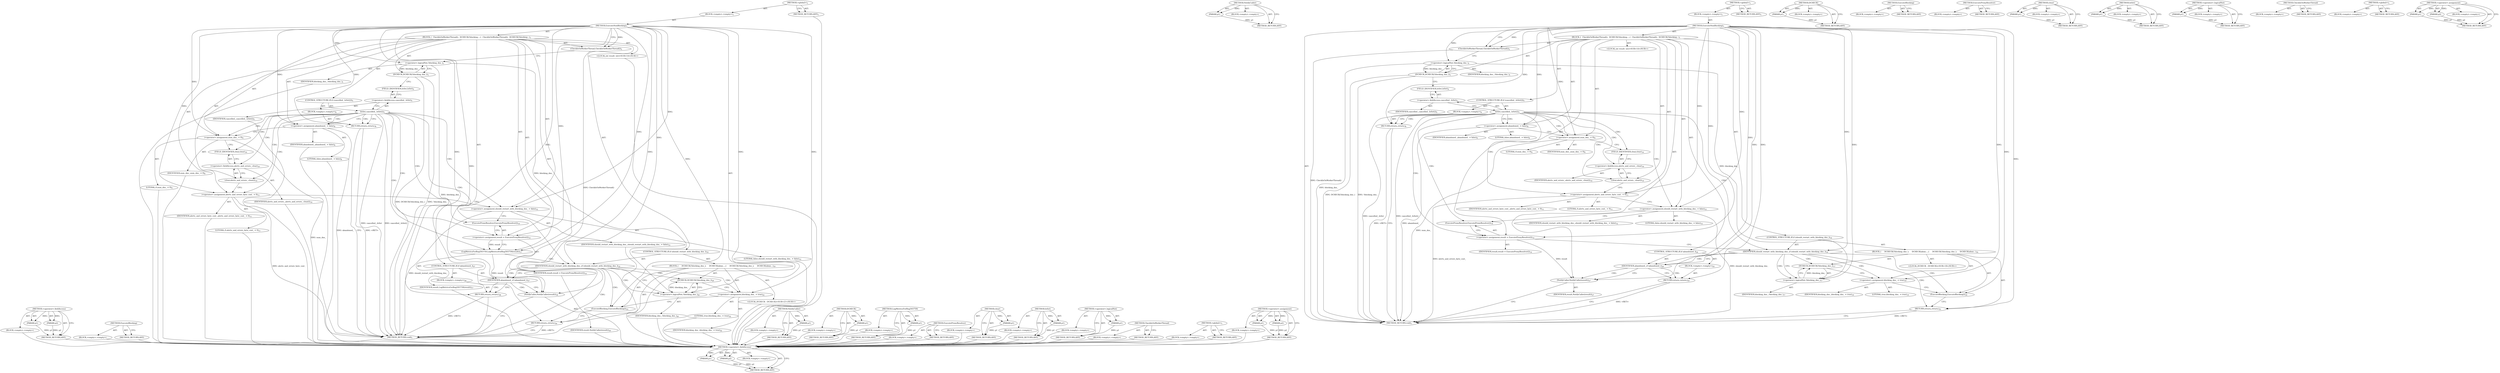 digraph "&lt;operator&gt;.assignment" {
vulnerable_95 [label=<(METHOD,&lt;operator&gt;.fieldAccess)>];
vulnerable_96 [label=<(PARAM,p1)>];
vulnerable_97 [label=<(PARAM,p2)>];
vulnerable_98 [label=<(BLOCK,&lt;empty&gt;,&lt;empty&gt;)>];
vulnerable_99 [label=<(METHOD_RETURN,ANY)>];
vulnerable_115 [label=<(METHOD,NotifyCaller)>];
vulnerable_116 [label=<(PARAM,p1)>];
vulnerable_117 [label=<(BLOCK,&lt;empty&gt;,&lt;empty&gt;)>];
vulnerable_118 [label=<(METHOD_RETURN,ANY)>];
vulnerable_6 [label=<(METHOD,&lt;global&gt;)<SUB>1</SUB>>];
vulnerable_7 [label=<(BLOCK,&lt;empty&gt;,&lt;empty&gt;)<SUB>1</SUB>>];
vulnerable_8 [label=<(METHOD,ExecuteNonBlocking)<SUB>1</SUB>>];
vulnerable_9 [label=<(BLOCK,{
  CheckIsOnWorkerThread();
  DCHECK(!blocking...,{
  CheckIsOnWorkerThread();
  DCHECK(!blocking...)<SUB>1</SUB>>];
vulnerable_10 [label=<(CheckIsOnWorkerThread,CheckIsOnWorkerThread())<SUB>2</SUB>>];
vulnerable_11 [label=<(DCHECK,DCHECK(!blocking_dns_))<SUB>3</SUB>>];
vulnerable_12 [label=<(&lt;operator&gt;.logicalNot,!blocking_dns_)<SUB>3</SUB>>];
vulnerable_13 [label=<(IDENTIFIER,blocking_dns_,!blocking_dns_)<SUB>3</SUB>>];
vulnerable_14 [label=<(CONTROL_STRUCTURE,IF,if (cancelled_.IsSet()))<SUB>5</SUB>>];
vulnerable_15 [label=<(IsSet,cancelled_.IsSet())<SUB>5</SUB>>];
vulnerable_16 [label=<(&lt;operator&gt;.fieldAccess,cancelled_.IsSet)<SUB>5</SUB>>];
vulnerable_17 [label=<(IDENTIFIER,cancelled_,cancelled_.IsSet())<SUB>5</SUB>>];
vulnerable_18 [label=<(FIELD_IDENTIFIER,IsSet,IsSet)<SUB>5</SUB>>];
vulnerable_19 [label=<(BLOCK,&lt;empty&gt;,&lt;empty&gt;)<SUB>6</SUB>>];
vulnerable_20 [label=<(RETURN,return;,return;)<SUB>6</SUB>>];
vulnerable_21 [label=<(&lt;operator&gt;.assignment,abandoned_ = false)<SUB>8</SUB>>];
vulnerable_22 [label=<(IDENTIFIER,abandoned_,abandoned_ = false)<SUB>8</SUB>>];
vulnerable_23 [label=<(LITERAL,false,abandoned_ = false)<SUB>8</SUB>>];
vulnerable_24 [label=<(&lt;operator&gt;.assignment,num_dns_ = 0)<SUB>9</SUB>>];
vulnerable_25 [label=<(IDENTIFIER,num_dns_,num_dns_ = 0)<SUB>9</SUB>>];
vulnerable_26 [label=<(LITERAL,0,num_dns_ = 0)<SUB>9</SUB>>];
vulnerable_27 [label=<(clear,alerts_and_errors_.clear())<SUB>10</SUB>>];
vulnerable_28 [label=<(&lt;operator&gt;.fieldAccess,alerts_and_errors_.clear)<SUB>10</SUB>>];
vulnerable_29 [label=<(IDENTIFIER,alerts_and_errors_,alerts_and_errors_.clear())<SUB>10</SUB>>];
vulnerable_30 [label=<(FIELD_IDENTIFIER,clear,clear)<SUB>10</SUB>>];
vulnerable_31 [label=<(&lt;operator&gt;.assignment,alerts_and_errors_byte_cost_ = 0)<SUB>11</SUB>>];
vulnerable_32 [label=<(IDENTIFIER,alerts_and_errors_byte_cost_,alerts_and_errors_byte_cost_ = 0)<SUB>11</SUB>>];
vulnerable_33 [label=<(LITERAL,0,alerts_and_errors_byte_cost_ = 0)<SUB>11</SUB>>];
vulnerable_34 [label=<(&lt;operator&gt;.assignment,should_restart_with_blocking_dns_ = false)<SUB>12</SUB>>];
vulnerable_35 [label=<(IDENTIFIER,should_restart_with_blocking_dns_,should_restart_with_blocking_dns_ = false)<SUB>12</SUB>>];
vulnerable_36 [label=<(LITERAL,false,should_restart_with_blocking_dns_ = false)<SUB>12</SUB>>];
vulnerable_37 [label="<(LOCAL,int result: int)<SUB>14</SUB>>"];
vulnerable_38 [label=<(&lt;operator&gt;.assignment,result = ExecuteProxyResolver())<SUB>14</SUB>>];
vulnerable_39 [label=<(IDENTIFIER,result,result = ExecuteProxyResolver())<SUB>14</SUB>>];
vulnerable_40 [label=<(ExecuteProxyResolver,ExecuteProxyResolver())<SUB>14</SUB>>];
vulnerable_41 [label=<(CONTROL_STRUCTURE,IF,if (should_restart_with_blocking_dns_))<SUB>16</SUB>>];
vulnerable_42 [label=<(IDENTIFIER,should_restart_with_blocking_dns_,if (should_restart_with_blocking_dns_))<SUB>16</SUB>>];
vulnerable_43 [label=<(BLOCK,{
     DCHECK(!blocking_dns_);
     DCHECK(aban...,{
     DCHECK(!blocking_dns_);
     DCHECK(aban...)<SUB>16</SUB>>];
vulnerable_44 [label=<(DCHECK,DCHECK(!blocking_dns_))<SUB>17</SUB>>];
vulnerable_45 [label=<(&lt;operator&gt;.logicalNot,!blocking_dns_)<SUB>17</SUB>>];
vulnerable_46 [label=<(IDENTIFIER,blocking_dns_,!blocking_dns_)<SUB>17</SUB>>];
vulnerable_47 [label="<(LOCAL,DCHECK : DCHECK)<SUB>18</SUB>>"];
vulnerable_48 [label=<(&lt;operator&gt;.assignment,blocking_dns_ = true)<SUB>19</SUB>>];
vulnerable_49 [label=<(IDENTIFIER,blocking_dns_,blocking_dns_ = true)<SUB>19</SUB>>];
vulnerable_50 [label=<(LITERAL,true,blocking_dns_ = true)<SUB>19</SUB>>];
vulnerable_51 [label=<(ExecuteBlocking,ExecuteBlocking())<SUB>20</SUB>>];
vulnerable_52 [label=<(RETURN,return;,return;)<SUB>21</SUB>>];
vulnerable_53 [label=<(CONTROL_STRUCTURE,IF,if (abandoned_))<SUB>24</SUB>>];
vulnerable_54 [label=<(IDENTIFIER,abandoned_,if (abandoned_))<SUB>24</SUB>>];
vulnerable_55 [label=<(BLOCK,&lt;empty&gt;,&lt;empty&gt;)<SUB>25</SUB>>];
vulnerable_56 [label=<(RETURN,return;,return;)<SUB>25</SUB>>];
vulnerable_57 [label=<(NotifyCaller,NotifyCaller(result))<SUB>27</SUB>>];
vulnerable_58 [label=<(IDENTIFIER,result,NotifyCaller(result))<SUB>27</SUB>>];
vulnerable_59 [label=<(METHOD_RETURN,void)<SUB>1</SUB>>];
vulnerable_61 [label=<(METHOD_RETURN,ANY)<SUB>1</SUB>>];
vulnerable_83 [label=<(METHOD,DCHECK)>];
vulnerable_84 [label=<(PARAM,p1)>];
vulnerable_85 [label=<(BLOCK,&lt;empty&gt;,&lt;empty&gt;)>];
vulnerable_86 [label=<(METHOD_RETURN,ANY)>];
vulnerable_112 [label=<(METHOD,ExecuteBlocking)>];
vulnerable_113 [label=<(BLOCK,&lt;empty&gt;,&lt;empty&gt;)>];
vulnerable_114 [label=<(METHOD_RETURN,ANY)>];
vulnerable_109 [label=<(METHOD,ExecuteProxyResolver)>];
vulnerable_110 [label=<(BLOCK,&lt;empty&gt;,&lt;empty&gt;)>];
vulnerable_111 [label=<(METHOD_RETURN,ANY)>];
vulnerable_105 [label=<(METHOD,clear)>];
vulnerable_106 [label=<(PARAM,p1)>];
vulnerable_107 [label=<(BLOCK,&lt;empty&gt;,&lt;empty&gt;)>];
vulnerable_108 [label=<(METHOD_RETURN,ANY)>];
vulnerable_91 [label=<(METHOD,IsSet)>];
vulnerable_92 [label=<(PARAM,p1)>];
vulnerable_93 [label=<(BLOCK,&lt;empty&gt;,&lt;empty&gt;)>];
vulnerable_94 [label=<(METHOD_RETURN,ANY)>];
vulnerable_87 [label=<(METHOD,&lt;operator&gt;.logicalNot)>];
vulnerable_88 [label=<(PARAM,p1)>];
vulnerable_89 [label=<(BLOCK,&lt;empty&gt;,&lt;empty&gt;)>];
vulnerable_90 [label=<(METHOD_RETURN,ANY)>];
vulnerable_80 [label=<(METHOD,CheckIsOnWorkerThread)>];
vulnerable_81 [label=<(BLOCK,&lt;empty&gt;,&lt;empty&gt;)>];
vulnerable_82 [label=<(METHOD_RETURN,ANY)>];
vulnerable_74 [label=<(METHOD,&lt;global&gt;)<SUB>1</SUB>>];
vulnerable_75 [label=<(BLOCK,&lt;empty&gt;,&lt;empty&gt;)>];
vulnerable_76 [label=<(METHOD_RETURN,ANY)>];
vulnerable_100 [label=<(METHOD,&lt;operator&gt;.assignment)>];
vulnerable_101 [label=<(PARAM,p1)>];
vulnerable_102 [label=<(PARAM,p2)>];
vulnerable_103 [label=<(BLOCK,&lt;empty&gt;,&lt;empty&gt;)>];
vulnerable_104 [label=<(METHOD_RETURN,ANY)>];
fixed_97 [label=<(METHOD,&lt;operator&gt;.fieldAccess)>];
fixed_98 [label=<(PARAM,p1)>];
fixed_99 [label=<(PARAM,p2)>];
fixed_100 [label=<(BLOCK,&lt;empty&gt;,&lt;empty&gt;)>];
fixed_101 [label=<(METHOD_RETURN,ANY)>];
fixed_118 [label=<(METHOD,ExecuteBlocking)>];
fixed_119 [label=<(BLOCK,&lt;empty&gt;,&lt;empty&gt;)>];
fixed_120 [label=<(METHOD_RETURN,ANY)>];
fixed_6 [label=<(METHOD,&lt;global&gt;)<SUB>1</SUB>>];
fixed_7 [label=<(BLOCK,&lt;empty&gt;,&lt;empty&gt;)<SUB>1</SUB>>];
fixed_8 [label=<(METHOD,ExecuteNonBlocking)<SUB>1</SUB>>];
fixed_9 [label=<(BLOCK,{
  CheckIsOnWorkerThread();
  DCHECK(!blocking...,{
  CheckIsOnWorkerThread();
  DCHECK(!blocking...)<SUB>1</SUB>>];
fixed_10 [label=<(CheckIsOnWorkerThread,CheckIsOnWorkerThread())<SUB>2</SUB>>];
fixed_11 [label=<(DCHECK,DCHECK(!blocking_dns_))<SUB>3</SUB>>];
fixed_12 [label=<(&lt;operator&gt;.logicalNot,!blocking_dns_)<SUB>3</SUB>>];
fixed_13 [label=<(IDENTIFIER,blocking_dns_,!blocking_dns_)<SUB>3</SUB>>];
fixed_14 [label=<(CONTROL_STRUCTURE,IF,if (cancelled_.IsSet()))<SUB>5</SUB>>];
fixed_15 [label=<(IsSet,cancelled_.IsSet())<SUB>5</SUB>>];
fixed_16 [label=<(&lt;operator&gt;.fieldAccess,cancelled_.IsSet)<SUB>5</SUB>>];
fixed_17 [label=<(IDENTIFIER,cancelled_,cancelled_.IsSet())<SUB>5</SUB>>];
fixed_18 [label=<(FIELD_IDENTIFIER,IsSet,IsSet)<SUB>5</SUB>>];
fixed_19 [label=<(BLOCK,&lt;empty&gt;,&lt;empty&gt;)<SUB>6</SUB>>];
fixed_20 [label=<(RETURN,return;,return;)<SUB>6</SUB>>];
fixed_21 [label=<(&lt;operator&gt;.assignment,abandoned_ = false)<SUB>8</SUB>>];
fixed_22 [label=<(IDENTIFIER,abandoned_,abandoned_ = false)<SUB>8</SUB>>];
fixed_23 [label=<(LITERAL,false,abandoned_ = false)<SUB>8</SUB>>];
fixed_24 [label=<(&lt;operator&gt;.assignment,num_dns_ = 0)<SUB>9</SUB>>];
fixed_25 [label=<(IDENTIFIER,num_dns_,num_dns_ = 0)<SUB>9</SUB>>];
fixed_26 [label=<(LITERAL,0,num_dns_ = 0)<SUB>9</SUB>>];
fixed_27 [label=<(clear,alerts_and_errors_.clear())<SUB>10</SUB>>];
fixed_28 [label=<(&lt;operator&gt;.fieldAccess,alerts_and_errors_.clear)<SUB>10</SUB>>];
fixed_29 [label=<(IDENTIFIER,alerts_and_errors_,alerts_and_errors_.clear())<SUB>10</SUB>>];
fixed_30 [label=<(FIELD_IDENTIFIER,clear,clear)<SUB>10</SUB>>];
fixed_31 [label=<(&lt;operator&gt;.assignment,alerts_and_errors_byte_cost_ = 0)<SUB>11</SUB>>];
fixed_32 [label=<(IDENTIFIER,alerts_and_errors_byte_cost_,alerts_and_errors_byte_cost_ = 0)<SUB>11</SUB>>];
fixed_33 [label=<(LITERAL,0,alerts_and_errors_byte_cost_ = 0)<SUB>11</SUB>>];
fixed_34 [label=<(&lt;operator&gt;.assignment,should_restart_with_blocking_dns_ = false)<SUB>12</SUB>>];
fixed_35 [label=<(IDENTIFIER,should_restart_with_blocking_dns_,should_restart_with_blocking_dns_ = false)<SUB>12</SUB>>];
fixed_36 [label=<(LITERAL,false,should_restart_with_blocking_dns_ = false)<SUB>12</SUB>>];
fixed_37 [label="<(LOCAL,int result: int)<SUB>14</SUB>>"];
fixed_38 [label=<(&lt;operator&gt;.assignment,result = ExecuteProxyResolver())<SUB>14</SUB>>];
fixed_39 [label=<(IDENTIFIER,result,result = ExecuteProxyResolver())<SUB>14</SUB>>];
fixed_40 [label=<(ExecuteProxyResolver,ExecuteProxyResolver())<SUB>14</SUB>>];
fixed_41 [label=<(LogMetricsForBug593759,LogMetricsForBug593759(result))<SUB>17</SUB>>];
fixed_42 [label=<(IDENTIFIER,result,LogMetricsForBug593759(result))<SUB>17</SUB>>];
fixed_43 [label=<(CONTROL_STRUCTURE,IF,if (should_restart_with_blocking_dns_))<SUB>19</SUB>>];
fixed_44 [label=<(IDENTIFIER,should_restart_with_blocking_dns_,if (should_restart_with_blocking_dns_))<SUB>19</SUB>>];
fixed_45 [label=<(BLOCK,{
     DCHECK(!blocking_dns_);
     DCHECK(aban...,{
     DCHECK(!blocking_dns_);
     DCHECK(aban...)<SUB>19</SUB>>];
fixed_46 [label=<(DCHECK,DCHECK(!blocking_dns_))<SUB>20</SUB>>];
fixed_47 [label=<(&lt;operator&gt;.logicalNot,!blocking_dns_)<SUB>20</SUB>>];
fixed_48 [label=<(IDENTIFIER,blocking_dns_,!blocking_dns_)<SUB>20</SUB>>];
fixed_49 [label="<(LOCAL,DCHECK : DCHECK)<SUB>21</SUB>>"];
fixed_50 [label=<(&lt;operator&gt;.assignment,blocking_dns_ = true)<SUB>22</SUB>>];
fixed_51 [label=<(IDENTIFIER,blocking_dns_,blocking_dns_ = true)<SUB>22</SUB>>];
fixed_52 [label=<(LITERAL,true,blocking_dns_ = true)<SUB>22</SUB>>];
fixed_53 [label=<(ExecuteBlocking,ExecuteBlocking())<SUB>23</SUB>>];
fixed_54 [label=<(RETURN,return;,return;)<SUB>24</SUB>>];
fixed_55 [label=<(CONTROL_STRUCTURE,IF,if (abandoned_))<SUB>27</SUB>>];
fixed_56 [label=<(IDENTIFIER,abandoned_,if (abandoned_))<SUB>27</SUB>>];
fixed_57 [label=<(BLOCK,&lt;empty&gt;,&lt;empty&gt;)<SUB>28</SUB>>];
fixed_58 [label=<(RETURN,return;,return;)<SUB>28</SUB>>];
fixed_59 [label=<(NotifyCaller,NotifyCaller(result))<SUB>30</SUB>>];
fixed_60 [label=<(IDENTIFIER,result,NotifyCaller(result))<SUB>30</SUB>>];
fixed_61 [label=<(METHOD_RETURN,void)<SUB>1</SUB>>];
fixed_63 [label=<(METHOD_RETURN,ANY)<SUB>1</SUB>>];
fixed_121 [label=<(METHOD,NotifyCaller)>];
fixed_122 [label=<(PARAM,p1)>];
fixed_123 [label=<(BLOCK,&lt;empty&gt;,&lt;empty&gt;)>];
fixed_124 [label=<(METHOD_RETURN,ANY)>];
fixed_85 [label=<(METHOD,DCHECK)>];
fixed_86 [label=<(PARAM,p1)>];
fixed_87 [label=<(BLOCK,&lt;empty&gt;,&lt;empty&gt;)>];
fixed_88 [label=<(METHOD_RETURN,ANY)>];
fixed_114 [label=<(METHOD,LogMetricsForBug593759)>];
fixed_115 [label=<(PARAM,p1)>];
fixed_116 [label=<(BLOCK,&lt;empty&gt;,&lt;empty&gt;)>];
fixed_117 [label=<(METHOD_RETURN,ANY)>];
fixed_111 [label=<(METHOD,ExecuteProxyResolver)>];
fixed_112 [label=<(BLOCK,&lt;empty&gt;,&lt;empty&gt;)>];
fixed_113 [label=<(METHOD_RETURN,ANY)>];
fixed_107 [label=<(METHOD,clear)>];
fixed_108 [label=<(PARAM,p1)>];
fixed_109 [label=<(BLOCK,&lt;empty&gt;,&lt;empty&gt;)>];
fixed_110 [label=<(METHOD_RETURN,ANY)>];
fixed_93 [label=<(METHOD,IsSet)>];
fixed_94 [label=<(PARAM,p1)>];
fixed_95 [label=<(BLOCK,&lt;empty&gt;,&lt;empty&gt;)>];
fixed_96 [label=<(METHOD_RETURN,ANY)>];
fixed_89 [label=<(METHOD,&lt;operator&gt;.logicalNot)>];
fixed_90 [label=<(PARAM,p1)>];
fixed_91 [label=<(BLOCK,&lt;empty&gt;,&lt;empty&gt;)>];
fixed_92 [label=<(METHOD_RETURN,ANY)>];
fixed_82 [label=<(METHOD,CheckIsOnWorkerThread)>];
fixed_83 [label=<(BLOCK,&lt;empty&gt;,&lt;empty&gt;)>];
fixed_84 [label=<(METHOD_RETURN,ANY)>];
fixed_76 [label=<(METHOD,&lt;global&gt;)<SUB>1</SUB>>];
fixed_77 [label=<(BLOCK,&lt;empty&gt;,&lt;empty&gt;)>];
fixed_78 [label=<(METHOD_RETURN,ANY)>];
fixed_102 [label=<(METHOD,&lt;operator&gt;.assignment)>];
fixed_103 [label=<(PARAM,p1)>];
fixed_104 [label=<(PARAM,p2)>];
fixed_105 [label=<(BLOCK,&lt;empty&gt;,&lt;empty&gt;)>];
fixed_106 [label=<(METHOD_RETURN,ANY)>];
vulnerable_95 -> vulnerable_96  [key=0, label="AST: "];
vulnerable_95 -> vulnerable_96  [key=1, label="DDG: "];
vulnerable_95 -> vulnerable_98  [key=0, label="AST: "];
vulnerable_95 -> vulnerable_97  [key=0, label="AST: "];
vulnerable_95 -> vulnerable_97  [key=1, label="DDG: "];
vulnerable_95 -> vulnerable_99  [key=0, label="AST: "];
vulnerable_95 -> vulnerable_99  [key=1, label="CFG: "];
vulnerable_96 -> vulnerable_99  [key=0, label="DDG: p1"];
vulnerable_97 -> vulnerable_99  [key=0, label="DDG: p2"];
vulnerable_115 -> vulnerable_116  [key=0, label="AST: "];
vulnerable_115 -> vulnerable_116  [key=1, label="DDG: "];
vulnerable_115 -> vulnerable_117  [key=0, label="AST: "];
vulnerable_115 -> vulnerable_118  [key=0, label="AST: "];
vulnerable_115 -> vulnerable_118  [key=1, label="CFG: "];
vulnerable_116 -> vulnerable_118  [key=0, label="DDG: p1"];
vulnerable_6 -> vulnerable_7  [key=0, label="AST: "];
vulnerable_6 -> vulnerable_61  [key=0, label="AST: "];
vulnerable_6 -> vulnerable_61  [key=1, label="CFG: "];
vulnerable_7 -> vulnerable_8  [key=0, label="AST: "];
vulnerable_8 -> vulnerable_9  [key=0, label="AST: "];
vulnerable_8 -> vulnerable_59  [key=0, label="AST: "];
vulnerable_8 -> vulnerable_10  [key=0, label="CFG: "];
vulnerable_8 -> vulnerable_10  [key=1, label="DDG: "];
vulnerable_8 -> vulnerable_21  [key=0, label="DDG: "];
vulnerable_8 -> vulnerable_24  [key=0, label="DDG: "];
vulnerable_8 -> vulnerable_31  [key=0, label="DDG: "];
vulnerable_8 -> vulnerable_34  [key=0, label="DDG: "];
vulnerable_8 -> vulnerable_38  [key=0, label="DDG: "];
vulnerable_8 -> vulnerable_42  [key=0, label="DDG: "];
vulnerable_8 -> vulnerable_54  [key=0, label="DDG: "];
vulnerable_8 -> vulnerable_57  [key=0, label="DDG: "];
vulnerable_8 -> vulnerable_12  [key=0, label="DDG: "];
vulnerable_8 -> vulnerable_20  [key=0, label="DDG: "];
vulnerable_8 -> vulnerable_48  [key=0, label="DDG: "];
vulnerable_8 -> vulnerable_51  [key=0, label="DDG: "];
vulnerable_8 -> vulnerable_52  [key=0, label="DDG: "];
vulnerable_8 -> vulnerable_56  [key=0, label="DDG: "];
vulnerable_8 -> vulnerable_45  [key=0, label="DDG: "];
vulnerable_9 -> vulnerable_10  [key=0, label="AST: "];
vulnerable_9 -> vulnerable_11  [key=0, label="AST: "];
vulnerable_9 -> vulnerable_14  [key=0, label="AST: "];
vulnerable_9 -> vulnerable_21  [key=0, label="AST: "];
vulnerable_9 -> vulnerable_24  [key=0, label="AST: "];
vulnerable_9 -> vulnerable_27  [key=0, label="AST: "];
vulnerable_9 -> vulnerable_31  [key=0, label="AST: "];
vulnerable_9 -> vulnerable_34  [key=0, label="AST: "];
vulnerable_9 -> vulnerable_37  [key=0, label="AST: "];
vulnerable_9 -> vulnerable_38  [key=0, label="AST: "];
vulnerable_9 -> vulnerable_41  [key=0, label="AST: "];
vulnerable_9 -> vulnerable_53  [key=0, label="AST: "];
vulnerable_9 -> vulnerable_57  [key=0, label="AST: "];
vulnerable_10 -> vulnerable_12  [key=0, label="CFG: "];
vulnerable_10 -> vulnerable_59  [key=0, label="DDG: CheckIsOnWorkerThread()"];
vulnerable_11 -> vulnerable_12  [key=0, label="AST: "];
vulnerable_11 -> vulnerable_18  [key=0, label="CFG: "];
vulnerable_11 -> vulnerable_59  [key=0, label="DDG: !blocking_dns_"];
vulnerable_11 -> vulnerable_59  [key=1, label="DDG: DCHECK(!blocking_dns_)"];
vulnerable_12 -> vulnerable_13  [key=0, label="AST: "];
vulnerable_12 -> vulnerable_11  [key=0, label="CFG: "];
vulnerable_12 -> vulnerable_11  [key=1, label="DDG: blocking_dns_"];
vulnerable_12 -> vulnerable_59  [key=0, label="DDG: blocking_dns_"];
vulnerable_12 -> vulnerable_45  [key=0, label="DDG: blocking_dns_"];
vulnerable_14 -> vulnerable_15  [key=0, label="AST: "];
vulnerable_14 -> vulnerable_19  [key=0, label="AST: "];
vulnerable_15 -> vulnerable_16  [key=0, label="AST: "];
vulnerable_15 -> vulnerable_20  [key=0, label="CFG: "];
vulnerable_15 -> vulnerable_20  [key=1, label="CDG: "];
vulnerable_15 -> vulnerable_21  [key=0, label="CFG: "];
vulnerable_15 -> vulnerable_21  [key=1, label="CDG: "];
vulnerable_15 -> vulnerable_59  [key=0, label="DDG: cancelled_.IsSet"];
vulnerable_15 -> vulnerable_59  [key=1, label="DDG: cancelled_.IsSet()"];
vulnerable_15 -> vulnerable_24  [key=0, label="CDG: "];
vulnerable_15 -> vulnerable_30  [key=0, label="CDG: "];
vulnerable_15 -> vulnerable_34  [key=0, label="CDG: "];
vulnerable_15 -> vulnerable_42  [key=0, label="CDG: "];
vulnerable_15 -> vulnerable_28  [key=0, label="CDG: "];
vulnerable_15 -> vulnerable_38  [key=0, label="CDG: "];
vulnerable_15 -> vulnerable_27  [key=0, label="CDG: "];
vulnerable_15 -> vulnerable_40  [key=0, label="CDG: "];
vulnerable_15 -> vulnerable_31  [key=0, label="CDG: "];
vulnerable_16 -> vulnerable_17  [key=0, label="AST: "];
vulnerable_16 -> vulnerable_18  [key=0, label="AST: "];
vulnerable_16 -> vulnerable_15  [key=0, label="CFG: "];
vulnerable_18 -> vulnerable_16  [key=0, label="CFG: "];
vulnerable_19 -> vulnerable_20  [key=0, label="AST: "];
vulnerable_20 -> vulnerable_59  [key=0, label="CFG: "];
vulnerable_20 -> vulnerable_59  [key=1, label="DDG: &lt;RET&gt;"];
vulnerable_21 -> vulnerable_22  [key=0, label="AST: "];
vulnerable_21 -> vulnerable_23  [key=0, label="AST: "];
vulnerable_21 -> vulnerable_24  [key=0, label="CFG: "];
vulnerable_21 -> vulnerable_59  [key=0, label="DDG: abandoned_"];
vulnerable_24 -> vulnerable_25  [key=0, label="AST: "];
vulnerable_24 -> vulnerable_26  [key=0, label="AST: "];
vulnerable_24 -> vulnerable_30  [key=0, label="CFG: "];
vulnerable_24 -> vulnerable_59  [key=0, label="DDG: num_dns_"];
vulnerable_27 -> vulnerable_28  [key=0, label="AST: "];
vulnerable_27 -> vulnerable_31  [key=0, label="CFG: "];
vulnerable_28 -> vulnerable_29  [key=0, label="AST: "];
vulnerable_28 -> vulnerable_30  [key=0, label="AST: "];
vulnerable_28 -> vulnerable_27  [key=0, label="CFG: "];
vulnerable_30 -> vulnerable_28  [key=0, label="CFG: "];
vulnerable_31 -> vulnerable_32  [key=0, label="AST: "];
vulnerable_31 -> vulnerable_33  [key=0, label="AST: "];
vulnerable_31 -> vulnerable_34  [key=0, label="CFG: "];
vulnerable_31 -> vulnerable_59  [key=0, label="DDG: alerts_and_errors_byte_cost_"];
vulnerable_34 -> vulnerable_35  [key=0, label="AST: "];
vulnerable_34 -> vulnerable_36  [key=0, label="AST: "];
vulnerable_34 -> vulnerable_40  [key=0, label="CFG: "];
vulnerable_34 -> vulnerable_59  [key=0, label="DDG: should_restart_with_blocking_dns_"];
vulnerable_38 -> vulnerable_39  [key=0, label="AST: "];
vulnerable_38 -> vulnerable_40  [key=0, label="AST: "];
vulnerable_38 -> vulnerable_42  [key=0, label="CFG: "];
vulnerable_38 -> vulnerable_57  [key=0, label="DDG: result"];
vulnerable_40 -> vulnerable_38  [key=0, label="CFG: "];
vulnerable_41 -> vulnerable_42  [key=0, label="AST: "];
vulnerable_41 -> vulnerable_43  [key=0, label="AST: "];
vulnerable_42 -> vulnerable_54  [key=0, label="CFG: "];
vulnerable_42 -> vulnerable_54  [key=1, label="CDG: "];
vulnerable_42 -> vulnerable_45  [key=0, label="CFG: "];
vulnerable_42 -> vulnerable_45  [key=1, label="CDG: "];
vulnerable_42 -> vulnerable_48  [key=0, label="CDG: "];
vulnerable_42 -> vulnerable_51  [key=0, label="CDG: "];
vulnerable_42 -> vulnerable_52  [key=0, label="CDG: "];
vulnerable_42 -> vulnerable_44  [key=0, label="CDG: "];
vulnerable_43 -> vulnerable_44  [key=0, label="AST: "];
vulnerable_43 -> vulnerable_47  [key=0, label="AST: "];
vulnerable_43 -> vulnerable_48  [key=0, label="AST: "];
vulnerable_43 -> vulnerable_51  [key=0, label="AST: "];
vulnerable_43 -> vulnerable_52  [key=0, label="AST: "];
vulnerable_44 -> vulnerable_45  [key=0, label="AST: "];
vulnerable_44 -> vulnerable_48  [key=0, label="CFG: "];
vulnerable_45 -> vulnerable_46  [key=0, label="AST: "];
vulnerable_45 -> vulnerable_44  [key=0, label="CFG: "];
vulnerable_45 -> vulnerable_44  [key=1, label="DDG: blocking_dns_"];
vulnerable_48 -> vulnerable_49  [key=0, label="AST: "];
vulnerable_48 -> vulnerable_50  [key=0, label="AST: "];
vulnerable_48 -> vulnerable_51  [key=0, label="CFG: "];
vulnerable_51 -> vulnerable_52  [key=0, label="CFG: "];
vulnerable_52 -> vulnerable_59  [key=0, label="CFG: "];
vulnerable_52 -> vulnerable_59  [key=1, label="DDG: &lt;RET&gt;"];
vulnerable_53 -> vulnerable_54  [key=0, label="AST: "];
vulnerable_53 -> vulnerable_55  [key=0, label="AST: "];
vulnerable_54 -> vulnerable_56  [key=0, label="CFG: "];
vulnerable_54 -> vulnerable_56  [key=1, label="CDG: "];
vulnerable_54 -> vulnerable_57  [key=0, label="CFG: "];
vulnerable_54 -> vulnerable_57  [key=1, label="CDG: "];
vulnerable_55 -> vulnerable_56  [key=0, label="AST: "];
vulnerable_56 -> vulnerable_59  [key=0, label="CFG: "];
vulnerable_56 -> vulnerable_59  [key=1, label="DDG: &lt;RET&gt;"];
vulnerable_57 -> vulnerable_58  [key=0, label="AST: "];
vulnerable_57 -> vulnerable_59  [key=0, label="CFG: "];
vulnerable_83 -> vulnerable_84  [key=0, label="AST: "];
vulnerable_83 -> vulnerable_84  [key=1, label="DDG: "];
vulnerable_83 -> vulnerable_85  [key=0, label="AST: "];
vulnerable_83 -> vulnerable_86  [key=0, label="AST: "];
vulnerable_83 -> vulnerable_86  [key=1, label="CFG: "];
vulnerable_84 -> vulnerable_86  [key=0, label="DDG: p1"];
vulnerable_112 -> vulnerable_113  [key=0, label="AST: "];
vulnerable_112 -> vulnerable_114  [key=0, label="AST: "];
vulnerable_112 -> vulnerable_114  [key=1, label="CFG: "];
vulnerable_109 -> vulnerable_110  [key=0, label="AST: "];
vulnerable_109 -> vulnerable_111  [key=0, label="AST: "];
vulnerable_109 -> vulnerable_111  [key=1, label="CFG: "];
vulnerable_105 -> vulnerable_106  [key=0, label="AST: "];
vulnerable_105 -> vulnerable_106  [key=1, label="DDG: "];
vulnerable_105 -> vulnerable_107  [key=0, label="AST: "];
vulnerable_105 -> vulnerable_108  [key=0, label="AST: "];
vulnerable_105 -> vulnerable_108  [key=1, label="CFG: "];
vulnerable_106 -> vulnerable_108  [key=0, label="DDG: p1"];
vulnerable_91 -> vulnerable_92  [key=0, label="AST: "];
vulnerable_91 -> vulnerable_92  [key=1, label="DDG: "];
vulnerable_91 -> vulnerable_93  [key=0, label="AST: "];
vulnerable_91 -> vulnerable_94  [key=0, label="AST: "];
vulnerable_91 -> vulnerable_94  [key=1, label="CFG: "];
vulnerable_92 -> vulnerable_94  [key=0, label="DDG: p1"];
vulnerable_87 -> vulnerable_88  [key=0, label="AST: "];
vulnerable_87 -> vulnerable_88  [key=1, label="DDG: "];
vulnerable_87 -> vulnerable_89  [key=0, label="AST: "];
vulnerable_87 -> vulnerable_90  [key=0, label="AST: "];
vulnerable_87 -> vulnerable_90  [key=1, label="CFG: "];
vulnerable_88 -> vulnerable_90  [key=0, label="DDG: p1"];
vulnerable_80 -> vulnerable_81  [key=0, label="AST: "];
vulnerable_80 -> vulnerable_82  [key=0, label="AST: "];
vulnerable_80 -> vulnerable_82  [key=1, label="CFG: "];
vulnerable_74 -> vulnerable_75  [key=0, label="AST: "];
vulnerable_74 -> vulnerable_76  [key=0, label="AST: "];
vulnerable_74 -> vulnerable_76  [key=1, label="CFG: "];
vulnerable_100 -> vulnerable_101  [key=0, label="AST: "];
vulnerable_100 -> vulnerable_101  [key=1, label="DDG: "];
vulnerable_100 -> vulnerable_103  [key=0, label="AST: "];
vulnerable_100 -> vulnerable_102  [key=0, label="AST: "];
vulnerable_100 -> vulnerable_102  [key=1, label="DDG: "];
vulnerable_100 -> vulnerable_104  [key=0, label="AST: "];
vulnerable_100 -> vulnerable_104  [key=1, label="CFG: "];
vulnerable_101 -> vulnerable_104  [key=0, label="DDG: p1"];
vulnerable_102 -> vulnerable_104  [key=0, label="DDG: p2"];
fixed_97 -> fixed_98  [key=0, label="AST: "];
fixed_97 -> fixed_98  [key=1, label="DDG: "];
fixed_97 -> fixed_100  [key=0, label="AST: "];
fixed_97 -> fixed_99  [key=0, label="AST: "];
fixed_97 -> fixed_99  [key=1, label="DDG: "];
fixed_97 -> fixed_101  [key=0, label="AST: "];
fixed_97 -> fixed_101  [key=1, label="CFG: "];
fixed_98 -> fixed_101  [key=0, label="DDG: p1"];
fixed_99 -> fixed_101  [key=0, label="DDG: p2"];
fixed_100 -> vulnerable_95  [key=0];
fixed_101 -> vulnerable_95  [key=0];
fixed_118 -> fixed_119  [key=0, label="AST: "];
fixed_118 -> fixed_120  [key=0, label="AST: "];
fixed_118 -> fixed_120  [key=1, label="CFG: "];
fixed_119 -> vulnerable_95  [key=0];
fixed_120 -> vulnerable_95  [key=0];
fixed_6 -> fixed_7  [key=0, label="AST: "];
fixed_6 -> fixed_63  [key=0, label="AST: "];
fixed_6 -> fixed_63  [key=1, label="CFG: "];
fixed_7 -> fixed_8  [key=0, label="AST: "];
fixed_8 -> fixed_9  [key=0, label="AST: "];
fixed_8 -> fixed_61  [key=0, label="AST: "];
fixed_8 -> fixed_10  [key=0, label="CFG: "];
fixed_8 -> fixed_10  [key=1, label="DDG: "];
fixed_8 -> fixed_21  [key=0, label="DDG: "];
fixed_8 -> fixed_24  [key=0, label="DDG: "];
fixed_8 -> fixed_31  [key=0, label="DDG: "];
fixed_8 -> fixed_34  [key=0, label="DDG: "];
fixed_8 -> fixed_38  [key=0, label="DDG: "];
fixed_8 -> fixed_41  [key=0, label="DDG: "];
fixed_8 -> fixed_44  [key=0, label="DDG: "];
fixed_8 -> fixed_56  [key=0, label="DDG: "];
fixed_8 -> fixed_59  [key=0, label="DDG: "];
fixed_8 -> fixed_12  [key=0, label="DDG: "];
fixed_8 -> fixed_20  [key=0, label="DDG: "];
fixed_8 -> fixed_50  [key=0, label="DDG: "];
fixed_8 -> fixed_53  [key=0, label="DDG: "];
fixed_8 -> fixed_54  [key=0, label="DDG: "];
fixed_8 -> fixed_58  [key=0, label="DDG: "];
fixed_8 -> fixed_47  [key=0, label="DDG: "];
fixed_9 -> fixed_10  [key=0, label="AST: "];
fixed_9 -> fixed_11  [key=0, label="AST: "];
fixed_9 -> fixed_14  [key=0, label="AST: "];
fixed_9 -> fixed_21  [key=0, label="AST: "];
fixed_9 -> fixed_24  [key=0, label="AST: "];
fixed_9 -> fixed_27  [key=0, label="AST: "];
fixed_9 -> fixed_31  [key=0, label="AST: "];
fixed_9 -> fixed_34  [key=0, label="AST: "];
fixed_9 -> fixed_37  [key=0, label="AST: "];
fixed_9 -> fixed_38  [key=0, label="AST: "];
fixed_9 -> fixed_41  [key=0, label="AST: "];
fixed_9 -> fixed_43  [key=0, label="AST: "];
fixed_9 -> fixed_55  [key=0, label="AST: "];
fixed_9 -> fixed_59  [key=0, label="AST: "];
fixed_10 -> fixed_12  [key=0, label="CFG: "];
fixed_10 -> fixed_61  [key=0, label="DDG: CheckIsOnWorkerThread()"];
fixed_11 -> fixed_12  [key=0, label="AST: "];
fixed_11 -> fixed_18  [key=0, label="CFG: "];
fixed_11 -> fixed_61  [key=0, label="DDG: !blocking_dns_"];
fixed_11 -> fixed_61  [key=1, label="DDG: DCHECK(!blocking_dns_)"];
fixed_12 -> fixed_13  [key=0, label="AST: "];
fixed_12 -> fixed_11  [key=0, label="CFG: "];
fixed_12 -> fixed_11  [key=1, label="DDG: blocking_dns_"];
fixed_12 -> fixed_61  [key=0, label="DDG: blocking_dns_"];
fixed_12 -> fixed_47  [key=0, label="DDG: blocking_dns_"];
fixed_13 -> vulnerable_95  [key=0];
fixed_14 -> fixed_15  [key=0, label="AST: "];
fixed_14 -> fixed_19  [key=0, label="AST: "];
fixed_15 -> fixed_16  [key=0, label="AST: "];
fixed_15 -> fixed_20  [key=0, label="CFG: "];
fixed_15 -> fixed_20  [key=1, label="CDG: "];
fixed_15 -> fixed_21  [key=0, label="CFG: "];
fixed_15 -> fixed_21  [key=1, label="CDG: "];
fixed_15 -> fixed_61  [key=0, label="DDG: cancelled_.IsSet"];
fixed_15 -> fixed_61  [key=1, label="DDG: cancelled_.IsSet()"];
fixed_15 -> fixed_24  [key=0, label="CDG: "];
fixed_15 -> fixed_30  [key=0, label="CDG: "];
fixed_15 -> fixed_34  [key=0, label="CDG: "];
fixed_15 -> fixed_28  [key=0, label="CDG: "];
fixed_15 -> fixed_38  [key=0, label="CDG: "];
fixed_15 -> fixed_41  [key=0, label="CDG: "];
fixed_15 -> fixed_27  [key=0, label="CDG: "];
fixed_15 -> fixed_40  [key=0, label="CDG: "];
fixed_15 -> fixed_44  [key=0, label="CDG: "];
fixed_15 -> fixed_31  [key=0, label="CDG: "];
fixed_16 -> fixed_17  [key=0, label="AST: "];
fixed_16 -> fixed_18  [key=0, label="AST: "];
fixed_16 -> fixed_15  [key=0, label="CFG: "];
fixed_17 -> vulnerable_95  [key=0];
fixed_18 -> fixed_16  [key=0, label="CFG: "];
fixed_19 -> fixed_20  [key=0, label="AST: "];
fixed_20 -> fixed_61  [key=0, label="CFG: "];
fixed_20 -> fixed_61  [key=1, label="DDG: &lt;RET&gt;"];
fixed_21 -> fixed_22  [key=0, label="AST: "];
fixed_21 -> fixed_23  [key=0, label="AST: "];
fixed_21 -> fixed_24  [key=0, label="CFG: "];
fixed_21 -> fixed_61  [key=0, label="DDG: abandoned_"];
fixed_22 -> vulnerable_95  [key=0];
fixed_23 -> vulnerable_95  [key=0];
fixed_24 -> fixed_25  [key=0, label="AST: "];
fixed_24 -> fixed_26  [key=0, label="AST: "];
fixed_24 -> fixed_30  [key=0, label="CFG: "];
fixed_24 -> fixed_61  [key=0, label="DDG: num_dns_"];
fixed_25 -> vulnerable_95  [key=0];
fixed_26 -> vulnerable_95  [key=0];
fixed_27 -> fixed_28  [key=0, label="AST: "];
fixed_27 -> fixed_31  [key=0, label="CFG: "];
fixed_28 -> fixed_29  [key=0, label="AST: "];
fixed_28 -> fixed_30  [key=0, label="AST: "];
fixed_28 -> fixed_27  [key=0, label="CFG: "];
fixed_29 -> vulnerable_95  [key=0];
fixed_30 -> fixed_28  [key=0, label="CFG: "];
fixed_31 -> fixed_32  [key=0, label="AST: "];
fixed_31 -> fixed_33  [key=0, label="AST: "];
fixed_31 -> fixed_34  [key=0, label="CFG: "];
fixed_31 -> fixed_61  [key=0, label="DDG: alerts_and_errors_byte_cost_"];
fixed_32 -> vulnerable_95  [key=0];
fixed_33 -> vulnerable_95  [key=0];
fixed_34 -> fixed_35  [key=0, label="AST: "];
fixed_34 -> fixed_36  [key=0, label="AST: "];
fixed_34 -> fixed_40  [key=0, label="CFG: "];
fixed_34 -> fixed_61  [key=0, label="DDG: should_restart_with_blocking_dns_"];
fixed_35 -> vulnerable_95  [key=0];
fixed_36 -> vulnerable_95  [key=0];
fixed_37 -> vulnerable_95  [key=0];
fixed_38 -> fixed_39  [key=0, label="AST: "];
fixed_38 -> fixed_40  [key=0, label="AST: "];
fixed_38 -> fixed_41  [key=0, label="CFG: "];
fixed_38 -> fixed_41  [key=1, label="DDG: result"];
fixed_39 -> vulnerable_95  [key=0];
fixed_40 -> fixed_38  [key=0, label="CFG: "];
fixed_41 -> fixed_42  [key=0, label="AST: "];
fixed_41 -> fixed_44  [key=0, label="CFG: "];
fixed_41 -> fixed_59  [key=0, label="DDG: result"];
fixed_42 -> vulnerable_95  [key=0];
fixed_43 -> fixed_44  [key=0, label="AST: "];
fixed_43 -> fixed_45  [key=0, label="AST: "];
fixed_44 -> fixed_56  [key=0, label="CFG: "];
fixed_44 -> fixed_56  [key=1, label="CDG: "];
fixed_44 -> fixed_47  [key=0, label="CFG: "];
fixed_44 -> fixed_47  [key=1, label="CDG: "];
fixed_44 -> fixed_46  [key=0, label="CDG: "];
fixed_44 -> fixed_53  [key=0, label="CDG: "];
fixed_44 -> fixed_50  [key=0, label="CDG: "];
fixed_44 -> fixed_54  [key=0, label="CDG: "];
fixed_45 -> fixed_46  [key=0, label="AST: "];
fixed_45 -> fixed_49  [key=0, label="AST: "];
fixed_45 -> fixed_50  [key=0, label="AST: "];
fixed_45 -> fixed_53  [key=0, label="AST: "];
fixed_45 -> fixed_54  [key=0, label="AST: "];
fixed_46 -> fixed_47  [key=0, label="AST: "];
fixed_46 -> fixed_50  [key=0, label="CFG: "];
fixed_47 -> fixed_48  [key=0, label="AST: "];
fixed_47 -> fixed_46  [key=0, label="CFG: "];
fixed_47 -> fixed_46  [key=1, label="DDG: blocking_dns_"];
fixed_48 -> vulnerable_95  [key=0];
fixed_49 -> vulnerable_95  [key=0];
fixed_50 -> fixed_51  [key=0, label="AST: "];
fixed_50 -> fixed_52  [key=0, label="AST: "];
fixed_50 -> fixed_53  [key=0, label="CFG: "];
fixed_51 -> vulnerable_95  [key=0];
fixed_52 -> vulnerable_95  [key=0];
fixed_53 -> fixed_54  [key=0, label="CFG: "];
fixed_54 -> fixed_61  [key=0, label="CFG: "];
fixed_54 -> fixed_61  [key=1, label="DDG: &lt;RET&gt;"];
fixed_55 -> fixed_56  [key=0, label="AST: "];
fixed_55 -> fixed_57  [key=0, label="AST: "];
fixed_56 -> fixed_58  [key=0, label="CFG: "];
fixed_56 -> fixed_58  [key=1, label="CDG: "];
fixed_56 -> fixed_59  [key=0, label="CFG: "];
fixed_56 -> fixed_59  [key=1, label="CDG: "];
fixed_57 -> fixed_58  [key=0, label="AST: "];
fixed_58 -> fixed_61  [key=0, label="CFG: "];
fixed_58 -> fixed_61  [key=1, label="DDG: &lt;RET&gt;"];
fixed_59 -> fixed_60  [key=0, label="AST: "];
fixed_59 -> fixed_61  [key=0, label="CFG: "];
fixed_60 -> vulnerable_95  [key=0];
fixed_61 -> vulnerable_95  [key=0];
fixed_63 -> vulnerable_95  [key=0];
fixed_121 -> fixed_122  [key=0, label="AST: "];
fixed_121 -> fixed_122  [key=1, label="DDG: "];
fixed_121 -> fixed_123  [key=0, label="AST: "];
fixed_121 -> fixed_124  [key=0, label="AST: "];
fixed_121 -> fixed_124  [key=1, label="CFG: "];
fixed_122 -> fixed_124  [key=0, label="DDG: p1"];
fixed_123 -> vulnerable_95  [key=0];
fixed_124 -> vulnerable_95  [key=0];
fixed_85 -> fixed_86  [key=0, label="AST: "];
fixed_85 -> fixed_86  [key=1, label="DDG: "];
fixed_85 -> fixed_87  [key=0, label="AST: "];
fixed_85 -> fixed_88  [key=0, label="AST: "];
fixed_85 -> fixed_88  [key=1, label="CFG: "];
fixed_86 -> fixed_88  [key=0, label="DDG: p1"];
fixed_87 -> vulnerable_95  [key=0];
fixed_88 -> vulnerable_95  [key=0];
fixed_114 -> fixed_115  [key=0, label="AST: "];
fixed_114 -> fixed_115  [key=1, label="DDG: "];
fixed_114 -> fixed_116  [key=0, label="AST: "];
fixed_114 -> fixed_117  [key=0, label="AST: "];
fixed_114 -> fixed_117  [key=1, label="CFG: "];
fixed_115 -> fixed_117  [key=0, label="DDG: p1"];
fixed_116 -> vulnerable_95  [key=0];
fixed_117 -> vulnerable_95  [key=0];
fixed_111 -> fixed_112  [key=0, label="AST: "];
fixed_111 -> fixed_113  [key=0, label="AST: "];
fixed_111 -> fixed_113  [key=1, label="CFG: "];
fixed_112 -> vulnerable_95  [key=0];
fixed_113 -> vulnerable_95  [key=0];
fixed_107 -> fixed_108  [key=0, label="AST: "];
fixed_107 -> fixed_108  [key=1, label="DDG: "];
fixed_107 -> fixed_109  [key=0, label="AST: "];
fixed_107 -> fixed_110  [key=0, label="AST: "];
fixed_107 -> fixed_110  [key=1, label="CFG: "];
fixed_108 -> fixed_110  [key=0, label="DDG: p1"];
fixed_109 -> vulnerable_95  [key=0];
fixed_110 -> vulnerable_95  [key=0];
fixed_93 -> fixed_94  [key=0, label="AST: "];
fixed_93 -> fixed_94  [key=1, label="DDG: "];
fixed_93 -> fixed_95  [key=0, label="AST: "];
fixed_93 -> fixed_96  [key=0, label="AST: "];
fixed_93 -> fixed_96  [key=1, label="CFG: "];
fixed_94 -> fixed_96  [key=0, label="DDG: p1"];
fixed_95 -> vulnerable_95  [key=0];
fixed_96 -> vulnerable_95  [key=0];
fixed_89 -> fixed_90  [key=0, label="AST: "];
fixed_89 -> fixed_90  [key=1, label="DDG: "];
fixed_89 -> fixed_91  [key=0, label="AST: "];
fixed_89 -> fixed_92  [key=0, label="AST: "];
fixed_89 -> fixed_92  [key=1, label="CFG: "];
fixed_90 -> fixed_92  [key=0, label="DDG: p1"];
fixed_91 -> vulnerable_95  [key=0];
fixed_92 -> vulnerable_95  [key=0];
fixed_82 -> fixed_83  [key=0, label="AST: "];
fixed_82 -> fixed_84  [key=0, label="AST: "];
fixed_82 -> fixed_84  [key=1, label="CFG: "];
fixed_83 -> vulnerable_95  [key=0];
fixed_84 -> vulnerable_95  [key=0];
fixed_76 -> fixed_77  [key=0, label="AST: "];
fixed_76 -> fixed_78  [key=0, label="AST: "];
fixed_76 -> fixed_78  [key=1, label="CFG: "];
fixed_77 -> vulnerable_95  [key=0];
fixed_78 -> vulnerable_95  [key=0];
fixed_102 -> fixed_103  [key=0, label="AST: "];
fixed_102 -> fixed_103  [key=1, label="DDG: "];
fixed_102 -> fixed_105  [key=0, label="AST: "];
fixed_102 -> fixed_104  [key=0, label="AST: "];
fixed_102 -> fixed_104  [key=1, label="DDG: "];
fixed_102 -> fixed_106  [key=0, label="AST: "];
fixed_102 -> fixed_106  [key=1, label="CFG: "];
fixed_103 -> fixed_106  [key=0, label="DDG: p1"];
fixed_104 -> fixed_106  [key=0, label="DDG: p2"];
fixed_105 -> vulnerable_95  [key=0];
fixed_106 -> vulnerable_95  [key=0];
}
